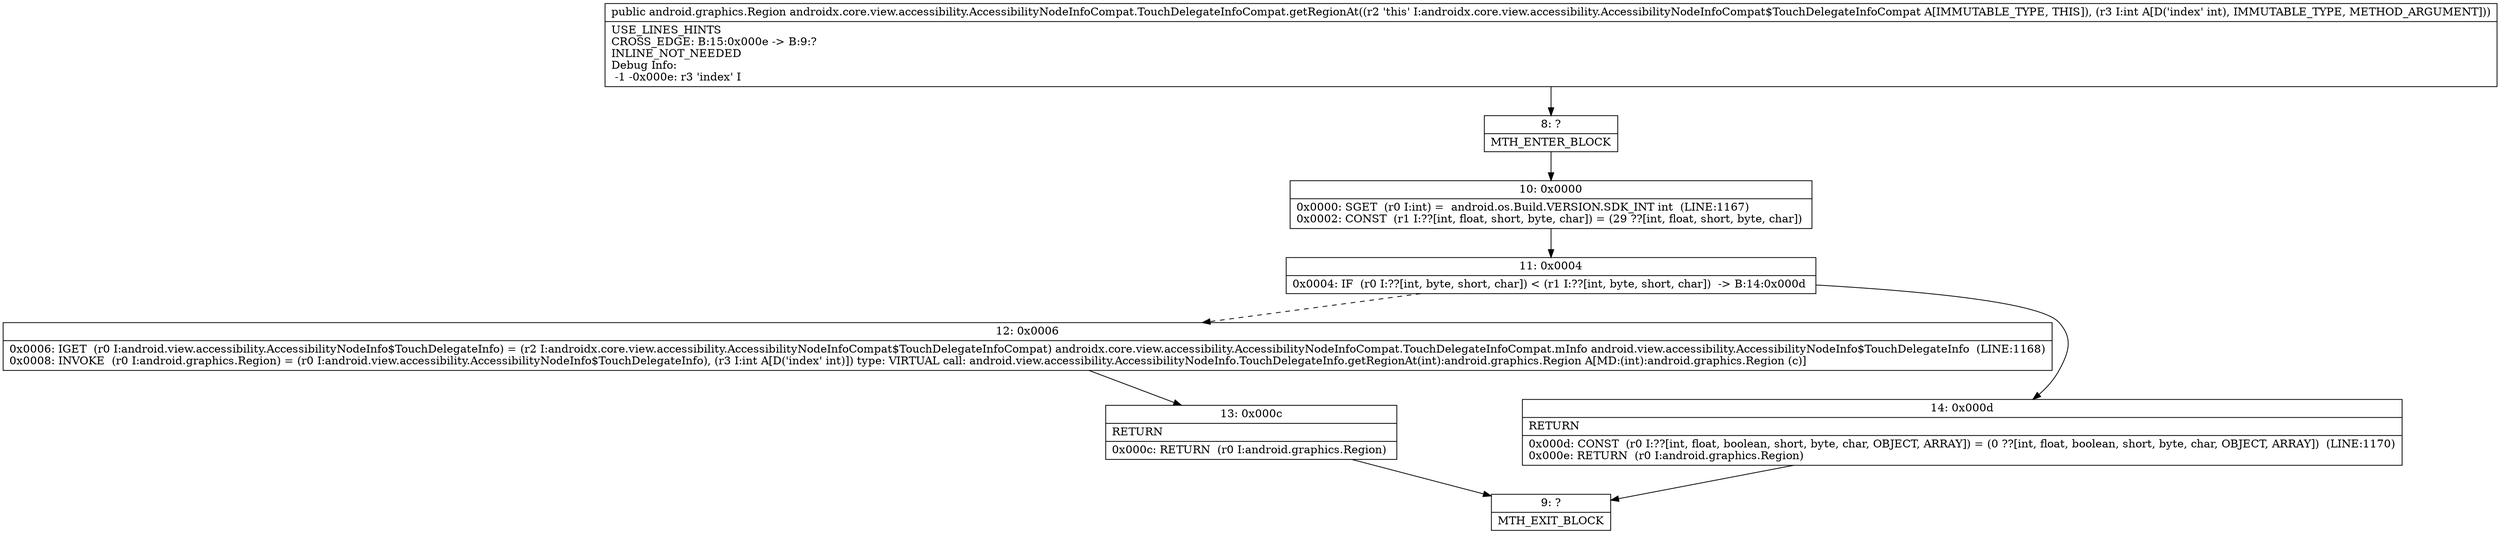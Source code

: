 digraph "CFG forandroidx.core.view.accessibility.AccessibilityNodeInfoCompat.TouchDelegateInfoCompat.getRegionAt(I)Landroid\/graphics\/Region;" {
Node_8 [shape=record,label="{8\:\ ?|MTH_ENTER_BLOCK\l}"];
Node_10 [shape=record,label="{10\:\ 0x0000|0x0000: SGET  (r0 I:int) =  android.os.Build.VERSION.SDK_INT int  (LINE:1167)\l0x0002: CONST  (r1 I:??[int, float, short, byte, char]) = (29 ??[int, float, short, byte, char]) \l}"];
Node_11 [shape=record,label="{11\:\ 0x0004|0x0004: IF  (r0 I:??[int, byte, short, char]) \< (r1 I:??[int, byte, short, char])  \-\> B:14:0x000d \l}"];
Node_12 [shape=record,label="{12\:\ 0x0006|0x0006: IGET  (r0 I:android.view.accessibility.AccessibilityNodeInfo$TouchDelegateInfo) = (r2 I:androidx.core.view.accessibility.AccessibilityNodeInfoCompat$TouchDelegateInfoCompat) androidx.core.view.accessibility.AccessibilityNodeInfoCompat.TouchDelegateInfoCompat.mInfo android.view.accessibility.AccessibilityNodeInfo$TouchDelegateInfo  (LINE:1168)\l0x0008: INVOKE  (r0 I:android.graphics.Region) = (r0 I:android.view.accessibility.AccessibilityNodeInfo$TouchDelegateInfo), (r3 I:int A[D('index' int)]) type: VIRTUAL call: android.view.accessibility.AccessibilityNodeInfo.TouchDelegateInfo.getRegionAt(int):android.graphics.Region A[MD:(int):android.graphics.Region (c)]\l}"];
Node_13 [shape=record,label="{13\:\ 0x000c|RETURN\l|0x000c: RETURN  (r0 I:android.graphics.Region) \l}"];
Node_9 [shape=record,label="{9\:\ ?|MTH_EXIT_BLOCK\l}"];
Node_14 [shape=record,label="{14\:\ 0x000d|RETURN\l|0x000d: CONST  (r0 I:??[int, float, boolean, short, byte, char, OBJECT, ARRAY]) = (0 ??[int, float, boolean, short, byte, char, OBJECT, ARRAY])  (LINE:1170)\l0x000e: RETURN  (r0 I:android.graphics.Region) \l}"];
MethodNode[shape=record,label="{public android.graphics.Region androidx.core.view.accessibility.AccessibilityNodeInfoCompat.TouchDelegateInfoCompat.getRegionAt((r2 'this' I:androidx.core.view.accessibility.AccessibilityNodeInfoCompat$TouchDelegateInfoCompat A[IMMUTABLE_TYPE, THIS]), (r3 I:int A[D('index' int), IMMUTABLE_TYPE, METHOD_ARGUMENT]))  | USE_LINES_HINTS\lCROSS_EDGE: B:15:0x000e \-\> B:9:?\lINLINE_NOT_NEEDED\lDebug Info:\l  \-1 \-0x000e: r3 'index' I\l}"];
MethodNode -> Node_8;Node_8 -> Node_10;
Node_10 -> Node_11;
Node_11 -> Node_12[style=dashed];
Node_11 -> Node_14;
Node_12 -> Node_13;
Node_13 -> Node_9;
Node_14 -> Node_9;
}

